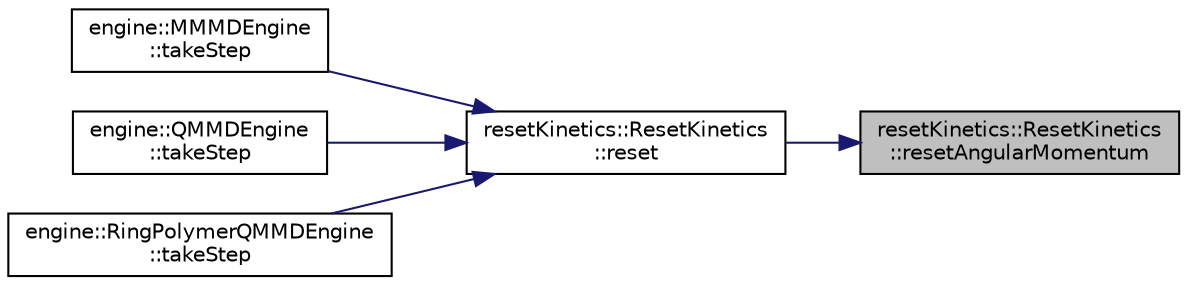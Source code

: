 digraph "resetKinetics::ResetKinetics::resetAngularMomentum"
{
 // LATEX_PDF_SIZE
  edge [fontname="Helvetica",fontsize="10",labelfontname="Helvetica",labelfontsize="10"];
  node [fontname="Helvetica",fontsize="10",shape=record];
  rankdir="RL";
  Node1 [label="resetKinetics::ResetKinetics\l::resetAngularMomentum",height=0.2,width=0.4,color="black", fillcolor="grey75", style="filled", fontcolor="black",tooltip="reset the angular momentum of the system"];
  Node1 -> Node2 [dir="back",color="midnightblue",fontsize="10",style="solid",fontname="Helvetica"];
  Node2 [label="resetKinetics::ResetKinetics\l::reset",height=0.2,width=0.4,color="black", fillcolor="white", style="filled",URL="$classresetKinetics_1_1ResetKinetics.html#a8aa3edd2e77cbbf734575d486e309e80",tooltip="checks to reset angular momentum"];
  Node2 -> Node3 [dir="back",color="midnightblue",fontsize="10",style="solid",fontname="Helvetica"];
  Node3 [label="engine::MMMDEngine\l::takeStep",height=0.2,width=0.4,color="black", fillcolor="white", style="filled",URL="$classengine_1_1MMMDEngine.html#ad19f3e919c2ce95d8ee0486b0eb2805b",tooltip="Takes one step in the simulation."];
  Node2 -> Node4 [dir="back",color="midnightblue",fontsize="10",style="solid",fontname="Helvetica"];
  Node4 [label="engine::QMMDEngine\l::takeStep",height=0.2,width=0.4,color="black", fillcolor="white", style="filled",URL="$classengine_1_1QMMDEngine.html#aa8c0e7286309e6837dcff608d222b2c6",tooltip="Takes one step in a QM MD simulation."];
  Node2 -> Node5 [dir="back",color="midnightblue",fontsize="10",style="solid",fontname="Helvetica"];
  Node5 [label="engine::RingPolymerQMMDEngine\l::takeStep",height=0.2,width=0.4,color="black", fillcolor="white", style="filled",URL="$classengine_1_1RingPolymerQMMDEngine.html#a30b52ffc97929a27201761c29616c9c0",tooltip="Takes one step in a ring polymer QM MD simulation."];
}
